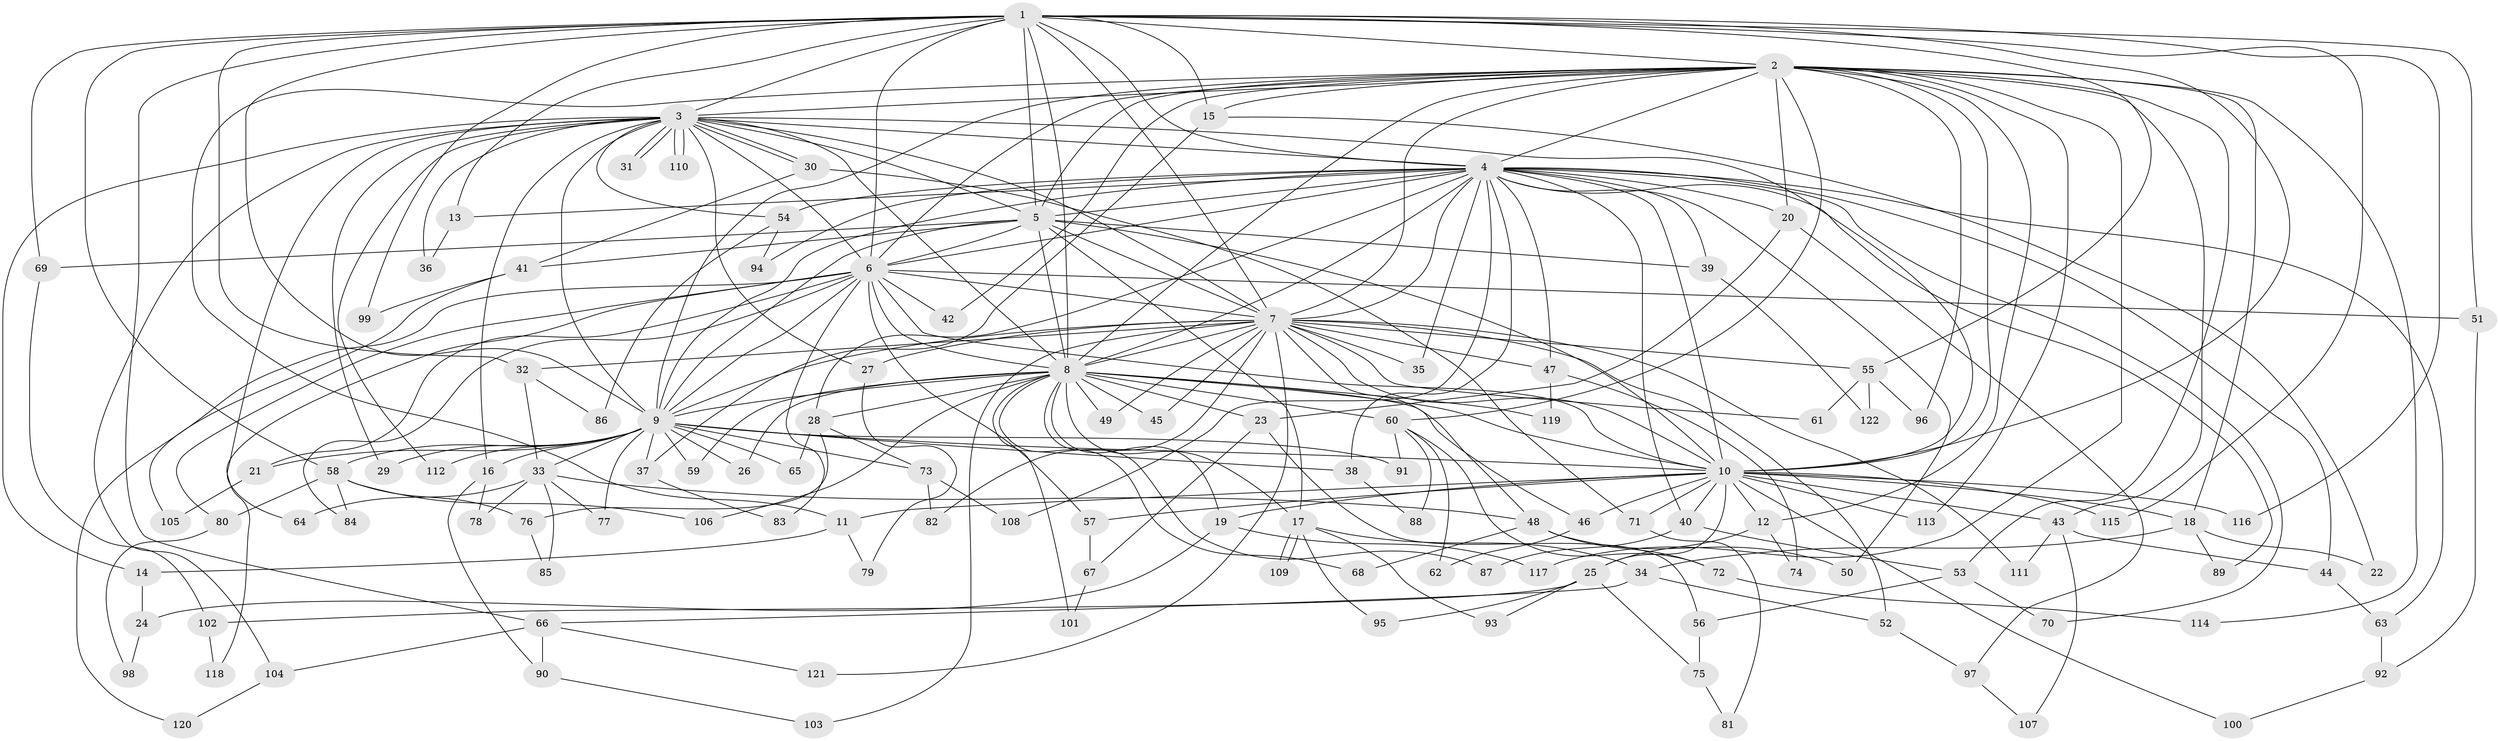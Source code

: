 // Generated by graph-tools (version 1.1) at 2025/49/03/09/25 03:49:30]
// undirected, 122 vertices, 269 edges
graph export_dot {
graph [start="1"]
  node [color=gray90,style=filled];
  1;
  2;
  3;
  4;
  5;
  6;
  7;
  8;
  9;
  10;
  11;
  12;
  13;
  14;
  15;
  16;
  17;
  18;
  19;
  20;
  21;
  22;
  23;
  24;
  25;
  26;
  27;
  28;
  29;
  30;
  31;
  32;
  33;
  34;
  35;
  36;
  37;
  38;
  39;
  40;
  41;
  42;
  43;
  44;
  45;
  46;
  47;
  48;
  49;
  50;
  51;
  52;
  53;
  54;
  55;
  56;
  57;
  58;
  59;
  60;
  61;
  62;
  63;
  64;
  65;
  66;
  67;
  68;
  69;
  70;
  71;
  72;
  73;
  74;
  75;
  76;
  77;
  78;
  79;
  80;
  81;
  82;
  83;
  84;
  85;
  86;
  87;
  88;
  89;
  90;
  91;
  92;
  93;
  94;
  95;
  96;
  97;
  98;
  99;
  100;
  101;
  102;
  103;
  104;
  105;
  106;
  107;
  108;
  109;
  110;
  111;
  112;
  113;
  114;
  115;
  116;
  117;
  118;
  119;
  120;
  121;
  122;
  1 -- 2;
  1 -- 3;
  1 -- 4;
  1 -- 5;
  1 -- 6;
  1 -- 7;
  1 -- 8;
  1 -- 9;
  1 -- 10;
  1 -- 13;
  1 -- 15;
  1 -- 32;
  1 -- 51;
  1 -- 55;
  1 -- 58;
  1 -- 66;
  1 -- 69;
  1 -- 99;
  1 -- 115;
  1 -- 116;
  2 -- 3;
  2 -- 4;
  2 -- 5;
  2 -- 6;
  2 -- 7;
  2 -- 8;
  2 -- 9;
  2 -- 10;
  2 -- 11;
  2 -- 12;
  2 -- 15;
  2 -- 18;
  2 -- 20;
  2 -- 42;
  2 -- 43;
  2 -- 53;
  2 -- 60;
  2 -- 96;
  2 -- 113;
  2 -- 114;
  2 -- 117;
  3 -- 4;
  3 -- 5;
  3 -- 6;
  3 -- 7;
  3 -- 8;
  3 -- 9;
  3 -- 10;
  3 -- 14;
  3 -- 16;
  3 -- 27;
  3 -- 29;
  3 -- 30;
  3 -- 30;
  3 -- 31;
  3 -- 31;
  3 -- 36;
  3 -- 54;
  3 -- 64;
  3 -- 104;
  3 -- 110;
  3 -- 110;
  3 -- 112;
  4 -- 5;
  4 -- 6;
  4 -- 7;
  4 -- 8;
  4 -- 9;
  4 -- 10;
  4 -- 13;
  4 -- 20;
  4 -- 28;
  4 -- 35;
  4 -- 38;
  4 -- 39;
  4 -- 40;
  4 -- 44;
  4 -- 47;
  4 -- 50;
  4 -- 54;
  4 -- 63;
  4 -- 70;
  4 -- 89;
  4 -- 94;
  4 -- 108;
  5 -- 6;
  5 -- 7;
  5 -- 8;
  5 -- 9;
  5 -- 10;
  5 -- 17;
  5 -- 39;
  5 -- 41;
  5 -- 69;
  6 -- 7;
  6 -- 8;
  6 -- 9;
  6 -- 10;
  6 -- 21;
  6 -- 42;
  6 -- 51;
  6 -- 57;
  6 -- 80;
  6 -- 83;
  6 -- 84;
  6 -- 118;
  6 -- 120;
  7 -- 8;
  7 -- 9;
  7 -- 10;
  7 -- 27;
  7 -- 32;
  7 -- 35;
  7 -- 45;
  7 -- 47;
  7 -- 48;
  7 -- 49;
  7 -- 52;
  7 -- 55;
  7 -- 61;
  7 -- 82;
  7 -- 103;
  7 -- 111;
  7 -- 121;
  8 -- 9;
  8 -- 10;
  8 -- 17;
  8 -- 19;
  8 -- 23;
  8 -- 26;
  8 -- 28;
  8 -- 45;
  8 -- 46;
  8 -- 49;
  8 -- 59;
  8 -- 60;
  8 -- 68;
  8 -- 87;
  8 -- 101;
  8 -- 106;
  8 -- 119;
  9 -- 10;
  9 -- 16;
  9 -- 21;
  9 -- 26;
  9 -- 29;
  9 -- 33;
  9 -- 37;
  9 -- 38;
  9 -- 58;
  9 -- 59;
  9 -- 65;
  9 -- 73;
  9 -- 77;
  9 -- 91;
  9 -- 112;
  10 -- 11;
  10 -- 12;
  10 -- 18;
  10 -- 19;
  10 -- 25;
  10 -- 40;
  10 -- 43;
  10 -- 46;
  10 -- 57;
  10 -- 71;
  10 -- 100;
  10 -- 113;
  10 -- 115;
  10 -- 116;
  11 -- 14;
  11 -- 79;
  12 -- 25;
  12 -- 74;
  13 -- 36;
  14 -- 24;
  15 -- 22;
  15 -- 37;
  16 -- 78;
  16 -- 90;
  17 -- 34;
  17 -- 93;
  17 -- 95;
  17 -- 109;
  17 -- 109;
  18 -- 22;
  18 -- 34;
  18 -- 89;
  19 -- 24;
  19 -- 117;
  20 -- 23;
  20 -- 97;
  21 -- 105;
  23 -- 56;
  23 -- 67;
  24 -- 98;
  25 -- 75;
  25 -- 93;
  25 -- 95;
  25 -- 102;
  27 -- 79;
  28 -- 65;
  28 -- 73;
  28 -- 76;
  30 -- 41;
  30 -- 71;
  32 -- 33;
  32 -- 86;
  33 -- 48;
  33 -- 64;
  33 -- 77;
  33 -- 78;
  33 -- 85;
  34 -- 52;
  34 -- 66;
  37 -- 83;
  38 -- 88;
  39 -- 122;
  40 -- 53;
  40 -- 87;
  41 -- 99;
  41 -- 105;
  43 -- 44;
  43 -- 107;
  43 -- 111;
  44 -- 63;
  46 -- 62;
  47 -- 74;
  47 -- 119;
  48 -- 50;
  48 -- 68;
  48 -- 72;
  51 -- 92;
  52 -- 97;
  53 -- 56;
  53 -- 70;
  54 -- 86;
  54 -- 94;
  55 -- 61;
  55 -- 96;
  55 -- 122;
  56 -- 75;
  57 -- 67;
  58 -- 76;
  58 -- 80;
  58 -- 84;
  58 -- 106;
  60 -- 62;
  60 -- 72;
  60 -- 88;
  60 -- 91;
  63 -- 92;
  66 -- 90;
  66 -- 104;
  66 -- 121;
  67 -- 101;
  69 -- 102;
  71 -- 81;
  72 -- 114;
  73 -- 82;
  73 -- 108;
  75 -- 81;
  76 -- 85;
  80 -- 98;
  90 -- 103;
  92 -- 100;
  97 -- 107;
  102 -- 118;
  104 -- 120;
}
